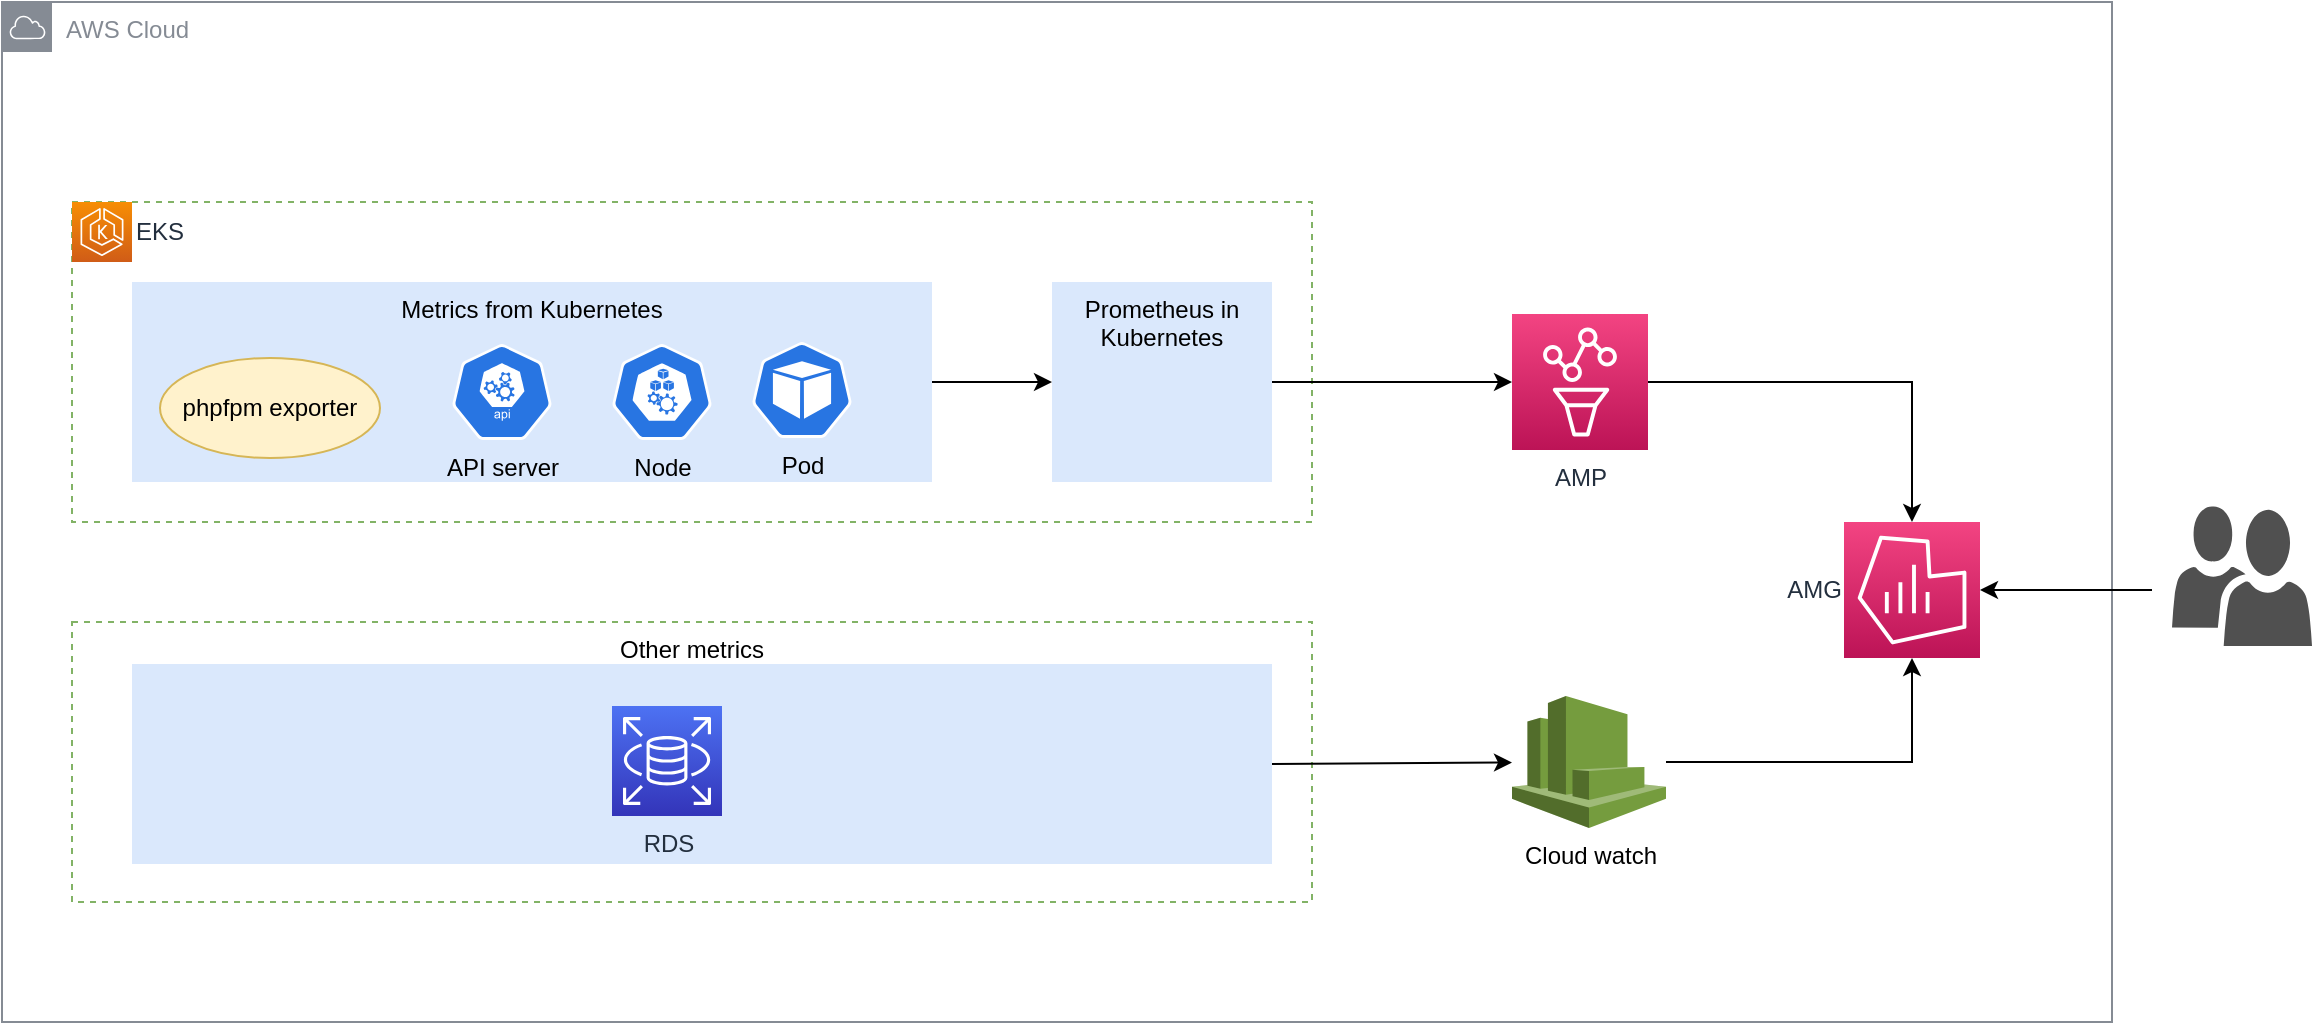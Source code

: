 <mxfile version="20.0.3" type="github">
  <diagram id="Um2bCbRl7i3hkUubH0Ci" name="Page-1">
    <mxGraphModel dx="782" dy="345" grid="1" gridSize="10" guides="1" tooltips="1" connect="1" arrows="1" fold="1" page="1" pageScale="1" pageWidth="850" pageHeight="1100" math="0" shadow="0">
      <root>
        <mxCell id="0" />
        <mxCell id="1" parent="0" />
        <mxCell id="GFS6zfg3jTIN2dfsKaxb-4" value="AWS Cloud" style="sketch=0;outlineConnect=0;gradientColor=none;html=1;whiteSpace=wrap;fontSize=12;fontStyle=0;shape=mxgraph.aws4.group;grIcon=mxgraph.aws4.group_aws_cloud;strokeColor=#858B94;fillColor=none;verticalAlign=top;align=left;spacingLeft=30;fontColor=#858B94;dashed=0;" vertex="1" parent="1">
          <mxGeometry x="35" y="200" width="1055" height="510" as="geometry" />
        </mxCell>
        <mxCell id="GFS6zfg3jTIN2dfsKaxb-21" value="Other metrics" style="rounded=0;whiteSpace=wrap;html=1;dashed=1;fillColor=none;labelPosition=center;verticalLabelPosition=middle;align=center;verticalAlign=top;strokeColor=#82b366;" vertex="1" parent="1">
          <mxGeometry x="70" y="510" width="620" height="140" as="geometry" />
        </mxCell>
        <mxCell id="GFS6zfg3jTIN2dfsKaxb-11" value="" style="rounded=0;whiteSpace=wrap;html=1;fillColor=none;strokeColor=#82b366;dashed=1;" vertex="1" parent="1">
          <mxGeometry x="70" y="300" width="620" height="160" as="geometry" />
        </mxCell>
        <mxCell id="GFS6zfg3jTIN2dfsKaxb-6" value="Metrics from Kubernetes" style="rounded=0;whiteSpace=wrap;html=1;fillColor=#dae8fc;strokeColor=none;verticalAlign=top;" vertex="1" parent="1">
          <mxGeometry x="100" y="340" width="400" height="100" as="geometry" />
        </mxCell>
        <mxCell id="GFS6zfg3jTIN2dfsKaxb-7" value="phpfpm exporter" style="ellipse;whiteSpace=wrap;html=1;fillColor=#fff2cc;strokeColor=#d6b656;" vertex="1" parent="1">
          <mxGeometry x="114" y="378" width="110" height="50" as="geometry" />
        </mxCell>
        <mxCell id="GFS6zfg3jTIN2dfsKaxb-8" value="API server" style="sketch=0;html=1;dashed=0;whitespace=wrap;fillColor=#2875E2;strokeColor=#ffffff;points=[[0.005,0.63,0],[0.1,0.2,0],[0.9,0.2,0],[0.5,0,0],[0.995,0.63,0],[0.72,0.99,0],[0.5,1,0],[0.28,0.99,0]];shape=mxgraph.kubernetes.icon;prIcon=api;labelPosition=center;verticalLabelPosition=bottom;align=center;verticalAlign=top;" vertex="1" parent="1">
          <mxGeometry x="260" y="371" width="50" height="48" as="geometry" />
        </mxCell>
        <mxCell id="GFS6zfg3jTIN2dfsKaxb-9" value="Pod" style="sketch=0;html=1;dashed=0;whitespace=wrap;fillColor=#2875E2;strokeColor=#ffffff;points=[[0.005,0.63,0],[0.1,0.2,0],[0.9,0.2,0],[0.5,0,0],[0.995,0.63,0],[0.72,0.99,0],[0.5,1,0],[0.28,0.99,0]];shape=mxgraph.kubernetes.icon;prIcon=pod;labelPosition=center;verticalLabelPosition=bottom;align=center;verticalAlign=top;" vertex="1" parent="1">
          <mxGeometry x="410" y="370" width="50" height="48" as="geometry" />
        </mxCell>
        <mxCell id="GFS6zfg3jTIN2dfsKaxb-10" value="Node" style="sketch=0;html=1;dashed=0;whitespace=wrap;fillColor=#2875E2;strokeColor=#ffffff;points=[[0.005,0.63,0],[0.1,0.2,0],[0.9,0.2,0],[0.5,0,0],[0.995,0.63,0],[0.72,0.99,0],[0.5,1,0],[0.28,0.99,0]];shape=mxgraph.kubernetes.icon;prIcon=node;labelPosition=center;verticalLabelPosition=bottom;align=center;verticalAlign=top;" vertex="1" parent="1">
          <mxGeometry x="340" y="371" width="50" height="48" as="geometry" />
        </mxCell>
        <mxCell id="GFS6zfg3jTIN2dfsKaxb-12" value="EKS" style="sketch=0;points=[[0,0,0],[0.25,0,0],[0.5,0,0],[0.75,0,0],[1,0,0],[0,1,0],[0.25,1,0],[0.5,1,0],[0.75,1,0],[1,1,0],[0,0.25,0],[0,0.5,0],[0,0.75,0],[1,0.25,0],[1,0.5,0],[1,0.75,0]];outlineConnect=0;fontColor=#232F3E;gradientColor=#F78E04;gradientDirection=north;fillColor=#D05C17;strokeColor=#ffffff;dashed=0;verticalLabelPosition=middle;verticalAlign=middle;align=left;html=1;fontSize=12;fontStyle=0;aspect=fixed;shape=mxgraph.aws4.resourceIcon;resIcon=mxgraph.aws4.eks;labelPosition=right;" vertex="1" parent="1">
          <mxGeometry x="70" y="300" width="30" height="30" as="geometry" />
        </mxCell>
        <mxCell id="GFS6zfg3jTIN2dfsKaxb-13" value="Prometheus in Kubernetes" style="rounded=0;whiteSpace=wrap;html=1;fillColor=#dae8fc;strokeColor=none;dashed=1;verticalAlign=top;" vertex="1" parent="1">
          <mxGeometry x="560" y="340" width="110" height="100" as="geometry" />
        </mxCell>
        <mxCell id="GFS6zfg3jTIN2dfsKaxb-15" value="AMP" style="sketch=0;points=[[0,0,0],[0.25,0,0],[0.5,0,0],[0.75,0,0],[1,0,0],[0,1,0],[0.25,1,0],[0.5,1,0],[0.75,1,0],[1,1,0],[0,0.25,0],[0,0.5,0],[0,0.75,0],[1,0.25,0],[1,0.5,0],[1,0.75,0]];points=[[0,0,0],[0.25,0,0],[0.5,0,0],[0.75,0,0],[1,0,0],[0,1,0],[0.25,1,0],[0.5,1,0],[0.75,1,0],[1,1,0],[0,0.25,0],[0,0.5,0],[0,0.75,0],[1,0.25,0],[1,0.5,0],[1,0.75,0]];outlineConnect=0;fontColor=#232F3E;gradientColor=#F34482;gradientDirection=north;fillColor=#BC1356;strokeColor=#ffffff;dashed=0;verticalLabelPosition=bottom;verticalAlign=top;align=center;html=1;fontSize=12;fontStyle=0;aspect=fixed;shape=mxgraph.aws4.resourceIcon;resIcon=mxgraph.aws4.managed_service_for_prometheus;" vertex="1" parent="1">
          <mxGeometry x="790" y="356" width="68" height="68" as="geometry" />
        </mxCell>
        <mxCell id="GFS6zfg3jTIN2dfsKaxb-16" value="" style="endArrow=classic;html=1;rounded=0;exitX=1;exitY=0.5;exitDx=0;exitDy=0;entryX=0;entryY=0.5;entryDx=0;entryDy=0;entryPerimeter=0;" edge="1" parent="1" source="GFS6zfg3jTIN2dfsKaxb-13" target="GFS6zfg3jTIN2dfsKaxb-15">
          <mxGeometry width="50" height="50" relative="1" as="geometry">
            <mxPoint x="700" y="430" as="sourcePoint" />
            <mxPoint x="750" y="380" as="targetPoint" />
          </mxGeometry>
        </mxCell>
        <mxCell id="GFS6zfg3jTIN2dfsKaxb-19" value="" style="endArrow=classic;html=1;rounded=0;entryX=0;entryY=0.5;entryDx=0;entryDy=0;exitX=1;exitY=0.5;exitDx=0;exitDy=0;" edge="1" parent="1" source="GFS6zfg3jTIN2dfsKaxb-6" target="GFS6zfg3jTIN2dfsKaxb-13">
          <mxGeometry width="50" height="50" relative="1" as="geometry">
            <mxPoint x="500" y="430" as="sourcePoint" />
            <mxPoint x="550" y="380" as="targetPoint" />
          </mxGeometry>
        </mxCell>
        <mxCell id="GFS6zfg3jTIN2dfsKaxb-23" value="" style="rounded=0;whiteSpace=wrap;html=1;fillColor=#dae8fc;strokeColor=none;verticalAlign=top;" vertex="1" parent="1">
          <mxGeometry x="100" y="531" width="570" height="100" as="geometry" />
        </mxCell>
        <mxCell id="GFS6zfg3jTIN2dfsKaxb-22" value="RDS" style="sketch=0;points=[[0,0,0],[0.25,0,0],[0.5,0,0],[0.75,0,0],[1,0,0],[0,1,0],[0.25,1,0],[0.5,1,0],[0.75,1,0],[1,1,0],[0,0.25,0],[0,0.5,0],[0,0.75,0],[1,0.25,0],[1,0.5,0],[1,0.75,0]];outlineConnect=0;fontColor=#232F3E;gradientColor=#4D72F3;gradientDirection=north;fillColor=#3334B9;strokeColor=#ffffff;dashed=0;verticalLabelPosition=bottom;verticalAlign=top;align=center;html=1;fontSize=12;fontStyle=0;aspect=fixed;shape=mxgraph.aws4.resourceIcon;resIcon=mxgraph.aws4.rds;" vertex="1" parent="1">
          <mxGeometry x="340" y="552" width="55" height="55" as="geometry" />
        </mxCell>
        <mxCell id="GFS6zfg3jTIN2dfsKaxb-25" value="Cloud watch" style="outlineConnect=0;dashed=0;verticalLabelPosition=bottom;verticalAlign=top;align=center;html=1;shape=mxgraph.aws3.cloudwatch;fillColor=#759C3E;gradientColor=none;" vertex="1" parent="1">
          <mxGeometry x="790" y="547" width="77" height="66" as="geometry" />
        </mxCell>
        <mxCell id="GFS6zfg3jTIN2dfsKaxb-26" value="" style="endArrow=classic;html=1;rounded=0;exitX=1;exitY=0.5;exitDx=0;exitDy=0;" edge="1" parent="1" source="GFS6zfg3jTIN2dfsKaxb-23" target="GFS6zfg3jTIN2dfsKaxb-25">
          <mxGeometry width="50" height="50" relative="1" as="geometry">
            <mxPoint x="680" y="400" as="sourcePoint" />
            <mxPoint x="800" y="400" as="targetPoint" />
          </mxGeometry>
        </mxCell>
        <mxCell id="GFS6zfg3jTIN2dfsKaxb-27" value="AMG" style="sketch=0;points=[[0,0,0],[0.25,0,0],[0.5,0,0],[0.75,0,0],[1,0,0],[0,1,0],[0.25,1,0],[0.5,1,0],[0.75,1,0],[1,1,0],[0,0.25,0],[0,0.5,0],[0,0.75,0],[1,0.25,0],[1,0.5,0],[1,0.75,0]];points=[[0,0,0],[0.25,0,0],[0.5,0,0],[0.75,0,0],[1,0,0],[0,1,0],[0.25,1,0],[0.5,1,0],[0.75,1,0],[1,1,0],[0,0.25,0],[0,0.5,0],[0,0.75,0],[1,0.25,0],[1,0.5,0],[1,0.75,0]];outlineConnect=0;fontColor=#232F3E;gradientColor=#F34482;gradientDirection=north;fillColor=#BC1356;strokeColor=#ffffff;dashed=0;verticalLabelPosition=middle;verticalAlign=middle;align=right;html=1;fontSize=12;fontStyle=0;aspect=fixed;shape=mxgraph.aws4.resourceIcon;resIcon=mxgraph.aws4.managed_service_for_grafana;labelPosition=left;" vertex="1" parent="1">
          <mxGeometry x="956" y="460" width="68" height="68" as="geometry" />
        </mxCell>
        <mxCell id="GFS6zfg3jTIN2dfsKaxb-28" value="" style="endArrow=classic;html=1;rounded=0;exitX=1;exitY=0.5;exitDx=0;exitDy=0;exitPerimeter=0;" edge="1" parent="1" source="GFS6zfg3jTIN2dfsKaxb-15" target="GFS6zfg3jTIN2dfsKaxb-27">
          <mxGeometry width="50" height="50" relative="1" as="geometry">
            <mxPoint x="490" y="450" as="sourcePoint" />
            <mxPoint x="540" y="400" as="targetPoint" />
            <Array as="points">
              <mxPoint x="990" y="390" />
            </Array>
          </mxGeometry>
        </mxCell>
        <mxCell id="GFS6zfg3jTIN2dfsKaxb-29" value="" style="endArrow=classic;html=1;rounded=0;entryX=0.5;entryY=1;entryDx=0;entryDy=0;entryPerimeter=0;" edge="1" parent="1" source="GFS6zfg3jTIN2dfsKaxb-25" target="GFS6zfg3jTIN2dfsKaxb-27">
          <mxGeometry width="50" height="50" relative="1" as="geometry">
            <mxPoint x="900" y="630" as="sourcePoint" />
            <mxPoint x="950" y="580" as="targetPoint" />
            <Array as="points">
              <mxPoint x="990" y="580" />
            </Array>
          </mxGeometry>
        </mxCell>
        <mxCell id="GFS6zfg3jTIN2dfsKaxb-30" value="" style="endArrow=classic;html=1;rounded=0;entryX=1;entryY=0.5;entryDx=0;entryDy=0;entryPerimeter=0;" edge="1" parent="1" target="GFS6zfg3jTIN2dfsKaxb-27">
          <mxGeometry width="50" height="50" relative="1" as="geometry">
            <mxPoint x="1110" y="494" as="sourcePoint" />
            <mxPoint x="1160" y="470" as="targetPoint" />
          </mxGeometry>
        </mxCell>
        <mxCell id="GFS6zfg3jTIN2dfsKaxb-31" value="" style="sketch=0;pointerEvents=1;shadow=0;dashed=0;html=1;strokeColor=none;labelPosition=center;verticalLabelPosition=bottom;verticalAlign=top;align=center;fillColor=#505050;shape=mxgraph.mscae.intune.user_group" vertex="1" parent="1">
          <mxGeometry x="1120" y="452" width="70" height="70" as="geometry" />
        </mxCell>
      </root>
    </mxGraphModel>
  </diagram>
</mxfile>

